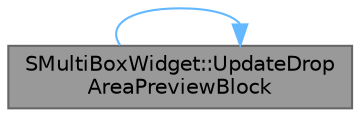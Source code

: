 digraph "SMultiBoxWidget::UpdateDropAreaPreviewBlock"
{
 // INTERACTIVE_SVG=YES
 // LATEX_PDF_SIZE
  bgcolor="transparent";
  edge [fontname=Helvetica,fontsize=10,labelfontname=Helvetica,labelfontsize=10];
  node [fontname=Helvetica,fontsize=10,shape=box,height=0.2,width=0.4];
  rankdir="LR";
  Node1 [id="Node000001",label="SMultiBoxWidget::UpdateDrop\lAreaPreviewBlock",height=0.2,width=0.4,color="gray40", fillcolor="grey60", style="filled", fontcolor="black",tooltip="Updates the preview block being dragged."];
  Node1 -> Node1 [id="edge1_Node000001_Node000001",color="steelblue1",style="solid",tooltip=" "];
}
